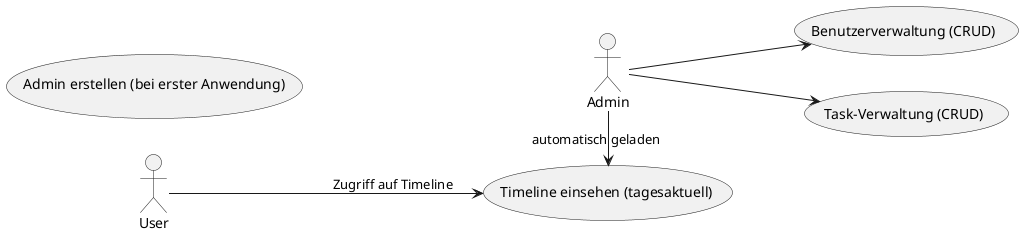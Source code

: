 @startuml
left to right direction
actor "Admin" as Admin
actor "User" as User

usecase "Benutzerverwaltung (CRUD)" as UC1
usecase "Task-Verwaltung (CRUD)" as UC2
usecase "Timeline einsehen (tagesaktuell)" as UC3
usecase "Admin erstellen (bei erster Anwendung)" as UC4

Admin --> UC1
Admin --> UC2
Admin -> UC3 : automatisch geladen
User --> UC3 : Zugriff auf Timeline
@enduml